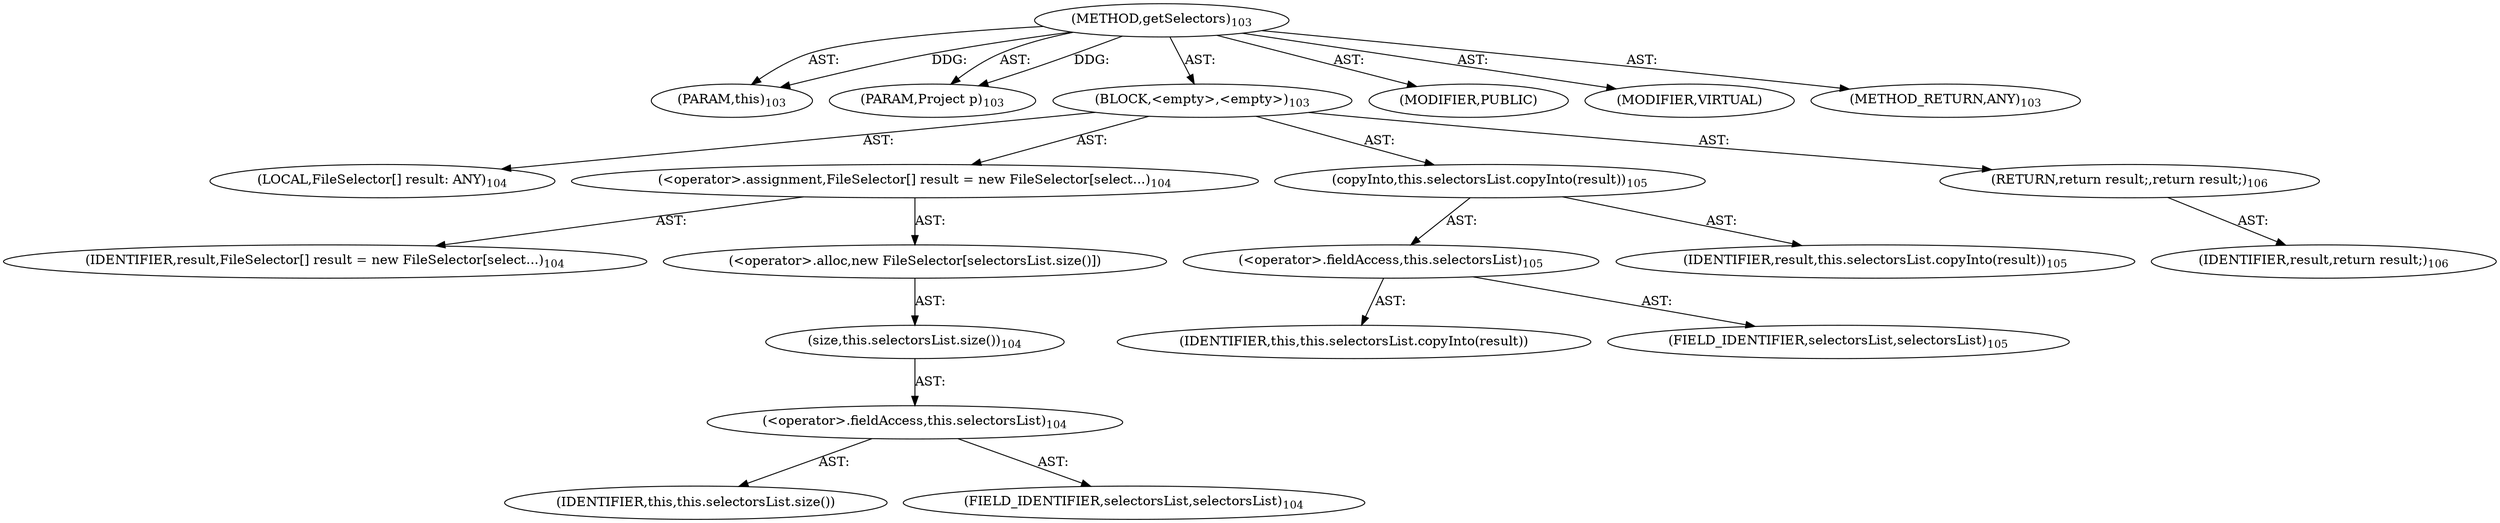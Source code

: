 digraph "getSelectors" {  
"111669149699" [label = <(METHOD,getSelectors)<SUB>103</SUB>> ]
"115964117016" [label = <(PARAM,this)<SUB>103</SUB>> ]
"115964117017" [label = <(PARAM,Project p)<SUB>103</SUB>> ]
"25769803779" [label = <(BLOCK,&lt;empty&gt;,&lt;empty&gt;)<SUB>103</SUB>> ]
"94489280512" [label = <(LOCAL,FileSelector[] result: ANY)<SUB>104</SUB>> ]
"30064771082" [label = <(&lt;operator&gt;.assignment,FileSelector[] result = new FileSelector[select...)<SUB>104</SUB>> ]
"68719476763" [label = <(IDENTIFIER,result,FileSelector[] result = new FileSelector[select...)<SUB>104</SUB>> ]
"30064771083" [label = <(&lt;operator&gt;.alloc,new FileSelector[selectorsList.size()])> ]
"30064771084" [label = <(size,this.selectorsList.size())<SUB>104</SUB>> ]
"30064771085" [label = <(&lt;operator&gt;.fieldAccess,this.selectorsList)<SUB>104</SUB>> ]
"68719476764" [label = <(IDENTIFIER,this,this.selectorsList.size())> ]
"55834574852" [label = <(FIELD_IDENTIFIER,selectorsList,selectorsList)<SUB>104</SUB>> ]
"30064771086" [label = <(copyInto,this.selectorsList.copyInto(result))<SUB>105</SUB>> ]
"30064771087" [label = <(&lt;operator&gt;.fieldAccess,this.selectorsList)<SUB>105</SUB>> ]
"68719476765" [label = <(IDENTIFIER,this,this.selectorsList.copyInto(result))> ]
"55834574853" [label = <(FIELD_IDENTIFIER,selectorsList,selectorsList)<SUB>105</SUB>> ]
"68719476766" [label = <(IDENTIFIER,result,this.selectorsList.copyInto(result))<SUB>105</SUB>> ]
"146028888066" [label = <(RETURN,return result;,return result;)<SUB>106</SUB>> ]
"68719476767" [label = <(IDENTIFIER,result,return result;)<SUB>106</SUB>> ]
"133143986183" [label = <(MODIFIER,PUBLIC)> ]
"133143986184" [label = <(MODIFIER,VIRTUAL)> ]
"128849018883" [label = <(METHOD_RETURN,ANY)<SUB>103</SUB>> ]
  "111669149699" -> "115964117016"  [ label = "AST: "] 
  "111669149699" -> "115964117017"  [ label = "AST: "] 
  "111669149699" -> "25769803779"  [ label = "AST: "] 
  "111669149699" -> "133143986183"  [ label = "AST: "] 
  "111669149699" -> "133143986184"  [ label = "AST: "] 
  "111669149699" -> "128849018883"  [ label = "AST: "] 
  "25769803779" -> "94489280512"  [ label = "AST: "] 
  "25769803779" -> "30064771082"  [ label = "AST: "] 
  "25769803779" -> "30064771086"  [ label = "AST: "] 
  "25769803779" -> "146028888066"  [ label = "AST: "] 
  "30064771082" -> "68719476763"  [ label = "AST: "] 
  "30064771082" -> "30064771083"  [ label = "AST: "] 
  "30064771083" -> "30064771084"  [ label = "AST: "] 
  "30064771084" -> "30064771085"  [ label = "AST: "] 
  "30064771085" -> "68719476764"  [ label = "AST: "] 
  "30064771085" -> "55834574852"  [ label = "AST: "] 
  "30064771086" -> "30064771087"  [ label = "AST: "] 
  "30064771086" -> "68719476766"  [ label = "AST: "] 
  "30064771087" -> "68719476765"  [ label = "AST: "] 
  "30064771087" -> "55834574853"  [ label = "AST: "] 
  "146028888066" -> "68719476767"  [ label = "AST: "] 
  "111669149699" -> "115964117016"  [ label = "DDG: "] 
  "111669149699" -> "115964117017"  [ label = "DDG: "] 
}
